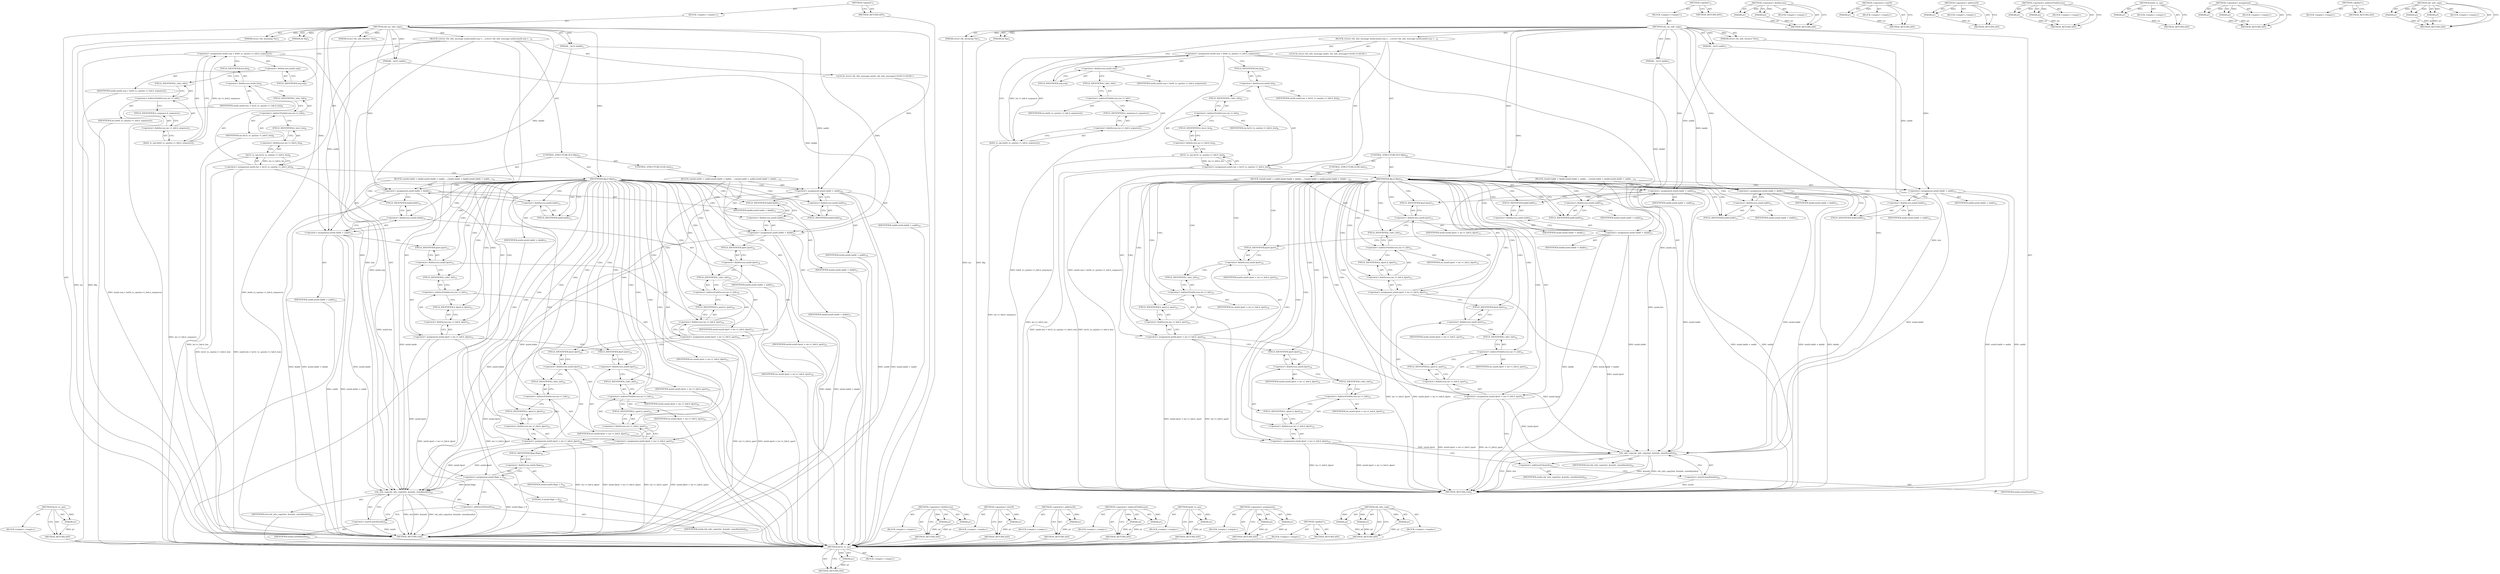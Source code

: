 digraph "rds_info_copy" {
vulnerable_147 [label=<(METHOD,be32_to_cpu)>];
vulnerable_148 [label=<(PARAM,p1)>];
vulnerable_149 [label=<(BLOCK,&lt;empty&gt;,&lt;empty&gt;)>];
vulnerable_150 [label=<(METHOD_RETURN,ANY)>];
vulnerable_6 [label=<(METHOD,&lt;global&gt;)<SUB>1</SUB>>];
vulnerable_7 [label=<(BLOCK,&lt;empty&gt;,&lt;empty&gt;)<SUB>1</SUB>>];
vulnerable_8 [label=<(METHOD,rds_inc_info_copy)<SUB>1</SUB>>];
vulnerable_9 [label=<(PARAM,struct rds_incoming *inc)<SUB>1</SUB>>];
vulnerable_10 [label=<(PARAM,struct rds_info_iterator *iter)<SUB>2</SUB>>];
vulnerable_11 [label=<(PARAM,__be32 saddr)<SUB>3</SUB>>];
vulnerable_12 [label=<(PARAM,__be32 daddr)<SUB>3</SUB>>];
vulnerable_13 [label=<(PARAM,int flip)<SUB>3</SUB>>];
vulnerable_14 [label=<(BLOCK,{
	struct rds_info_message minfo;

	minfo.seq =...,{
	struct rds_info_message minfo;

	minfo.seq =...)<SUB>4</SUB>>];
vulnerable_15 [label="<(LOCAL,struct rds_info_message minfo: rds_info_message)<SUB>5</SUB>>"];
vulnerable_16 [label=<(&lt;operator&gt;.assignment,minfo.seq = be64_to_cpu(inc-&gt;i_hdr.h_sequence))<SUB>7</SUB>>];
vulnerable_17 [label=<(&lt;operator&gt;.fieldAccess,minfo.seq)<SUB>7</SUB>>];
vulnerable_18 [label=<(IDENTIFIER,minfo,minfo.seq = be64_to_cpu(inc-&gt;i_hdr.h_sequence))<SUB>7</SUB>>];
vulnerable_19 [label=<(FIELD_IDENTIFIER,seq,seq)<SUB>7</SUB>>];
vulnerable_20 [label=<(be64_to_cpu,be64_to_cpu(inc-&gt;i_hdr.h_sequence))<SUB>7</SUB>>];
vulnerable_21 [label=<(&lt;operator&gt;.fieldAccess,inc-&gt;i_hdr.h_sequence)<SUB>7</SUB>>];
vulnerable_22 [label=<(&lt;operator&gt;.indirectFieldAccess,inc-&gt;i_hdr)<SUB>7</SUB>>];
vulnerable_23 [label=<(IDENTIFIER,inc,be64_to_cpu(inc-&gt;i_hdr.h_sequence))<SUB>7</SUB>>];
vulnerable_24 [label=<(FIELD_IDENTIFIER,i_hdr,i_hdr)<SUB>7</SUB>>];
vulnerable_25 [label=<(FIELD_IDENTIFIER,h_sequence,h_sequence)<SUB>7</SUB>>];
vulnerable_26 [label=<(&lt;operator&gt;.assignment,minfo.len = be32_to_cpu(inc-&gt;i_hdr.h_len))<SUB>8</SUB>>];
vulnerable_27 [label=<(&lt;operator&gt;.fieldAccess,minfo.len)<SUB>8</SUB>>];
vulnerable_28 [label=<(IDENTIFIER,minfo,minfo.len = be32_to_cpu(inc-&gt;i_hdr.h_len))<SUB>8</SUB>>];
vulnerable_29 [label=<(FIELD_IDENTIFIER,len,len)<SUB>8</SUB>>];
vulnerable_30 [label=<(be32_to_cpu,be32_to_cpu(inc-&gt;i_hdr.h_len))<SUB>8</SUB>>];
vulnerable_31 [label=<(&lt;operator&gt;.fieldAccess,inc-&gt;i_hdr.h_len)<SUB>8</SUB>>];
vulnerable_32 [label=<(&lt;operator&gt;.indirectFieldAccess,inc-&gt;i_hdr)<SUB>8</SUB>>];
vulnerable_33 [label=<(IDENTIFIER,inc,be32_to_cpu(inc-&gt;i_hdr.h_len))<SUB>8</SUB>>];
vulnerable_34 [label=<(FIELD_IDENTIFIER,i_hdr,i_hdr)<SUB>8</SUB>>];
vulnerable_35 [label=<(FIELD_IDENTIFIER,h_len,h_len)<SUB>8</SUB>>];
vulnerable_36 [label=<(CONTROL_STRUCTURE,IF,if (flip))<SUB>10</SUB>>];
vulnerable_37 [label=<(IDENTIFIER,flip,if (flip))<SUB>10</SUB>>];
vulnerable_38 [label=<(BLOCK,{
		minfo.laddr = daddr;
		minfo.faddr = saddr;...,{
		minfo.laddr = daddr;
		minfo.faddr = saddr;...)<SUB>10</SUB>>];
vulnerable_39 [label=<(&lt;operator&gt;.assignment,minfo.laddr = daddr)<SUB>11</SUB>>];
vulnerable_40 [label=<(&lt;operator&gt;.fieldAccess,minfo.laddr)<SUB>11</SUB>>];
vulnerable_41 [label=<(IDENTIFIER,minfo,minfo.laddr = daddr)<SUB>11</SUB>>];
vulnerable_42 [label=<(FIELD_IDENTIFIER,laddr,laddr)<SUB>11</SUB>>];
vulnerable_43 [label=<(IDENTIFIER,daddr,minfo.laddr = daddr)<SUB>11</SUB>>];
vulnerable_44 [label=<(&lt;operator&gt;.assignment,minfo.faddr = saddr)<SUB>12</SUB>>];
vulnerable_45 [label=<(&lt;operator&gt;.fieldAccess,minfo.faddr)<SUB>12</SUB>>];
vulnerable_46 [label=<(IDENTIFIER,minfo,minfo.faddr = saddr)<SUB>12</SUB>>];
vulnerable_47 [label=<(FIELD_IDENTIFIER,faddr,faddr)<SUB>12</SUB>>];
vulnerable_48 [label=<(IDENTIFIER,saddr,minfo.faddr = saddr)<SUB>12</SUB>>];
vulnerable_49 [label=<(&lt;operator&gt;.assignment,minfo.lport = inc-&gt;i_hdr.h_dport)<SUB>13</SUB>>];
vulnerable_50 [label=<(&lt;operator&gt;.fieldAccess,minfo.lport)<SUB>13</SUB>>];
vulnerable_51 [label=<(IDENTIFIER,minfo,minfo.lport = inc-&gt;i_hdr.h_dport)<SUB>13</SUB>>];
vulnerable_52 [label=<(FIELD_IDENTIFIER,lport,lport)<SUB>13</SUB>>];
vulnerable_53 [label=<(&lt;operator&gt;.fieldAccess,inc-&gt;i_hdr.h_dport)<SUB>13</SUB>>];
vulnerable_54 [label=<(&lt;operator&gt;.indirectFieldAccess,inc-&gt;i_hdr)<SUB>13</SUB>>];
vulnerable_55 [label=<(IDENTIFIER,inc,minfo.lport = inc-&gt;i_hdr.h_dport)<SUB>13</SUB>>];
vulnerable_56 [label=<(FIELD_IDENTIFIER,i_hdr,i_hdr)<SUB>13</SUB>>];
vulnerable_57 [label=<(FIELD_IDENTIFIER,h_dport,h_dport)<SUB>13</SUB>>];
vulnerable_58 [label=<(&lt;operator&gt;.assignment,minfo.fport = inc-&gt;i_hdr.h_sport)<SUB>14</SUB>>];
vulnerable_59 [label=<(&lt;operator&gt;.fieldAccess,minfo.fport)<SUB>14</SUB>>];
vulnerable_60 [label=<(IDENTIFIER,minfo,minfo.fport = inc-&gt;i_hdr.h_sport)<SUB>14</SUB>>];
vulnerable_61 [label=<(FIELD_IDENTIFIER,fport,fport)<SUB>14</SUB>>];
vulnerable_62 [label=<(&lt;operator&gt;.fieldAccess,inc-&gt;i_hdr.h_sport)<SUB>14</SUB>>];
vulnerable_63 [label=<(&lt;operator&gt;.indirectFieldAccess,inc-&gt;i_hdr)<SUB>14</SUB>>];
vulnerable_64 [label=<(IDENTIFIER,inc,minfo.fport = inc-&gt;i_hdr.h_sport)<SUB>14</SUB>>];
vulnerable_65 [label=<(FIELD_IDENTIFIER,i_hdr,i_hdr)<SUB>14</SUB>>];
vulnerable_66 [label=<(FIELD_IDENTIFIER,h_sport,h_sport)<SUB>14</SUB>>];
vulnerable_67 [label=<(CONTROL_STRUCTURE,ELSE,else)<SUB>15</SUB>>];
vulnerable_68 [label=<(BLOCK,{
		minfo.laddr = saddr;
		minfo.faddr = daddr;...,{
		minfo.laddr = saddr;
		minfo.faddr = daddr;...)<SUB>15</SUB>>];
vulnerable_69 [label=<(&lt;operator&gt;.assignment,minfo.laddr = saddr)<SUB>16</SUB>>];
vulnerable_70 [label=<(&lt;operator&gt;.fieldAccess,minfo.laddr)<SUB>16</SUB>>];
vulnerable_71 [label=<(IDENTIFIER,minfo,minfo.laddr = saddr)<SUB>16</SUB>>];
vulnerable_72 [label=<(FIELD_IDENTIFIER,laddr,laddr)<SUB>16</SUB>>];
vulnerable_73 [label=<(IDENTIFIER,saddr,minfo.laddr = saddr)<SUB>16</SUB>>];
vulnerable_74 [label=<(&lt;operator&gt;.assignment,minfo.faddr = daddr)<SUB>17</SUB>>];
vulnerable_75 [label=<(&lt;operator&gt;.fieldAccess,minfo.faddr)<SUB>17</SUB>>];
vulnerable_76 [label=<(IDENTIFIER,minfo,minfo.faddr = daddr)<SUB>17</SUB>>];
vulnerable_77 [label=<(FIELD_IDENTIFIER,faddr,faddr)<SUB>17</SUB>>];
vulnerable_78 [label=<(IDENTIFIER,daddr,minfo.faddr = daddr)<SUB>17</SUB>>];
vulnerable_79 [label=<(&lt;operator&gt;.assignment,minfo.lport = inc-&gt;i_hdr.h_sport)<SUB>18</SUB>>];
vulnerable_80 [label=<(&lt;operator&gt;.fieldAccess,minfo.lport)<SUB>18</SUB>>];
vulnerable_81 [label=<(IDENTIFIER,minfo,minfo.lport = inc-&gt;i_hdr.h_sport)<SUB>18</SUB>>];
vulnerable_82 [label=<(FIELD_IDENTIFIER,lport,lport)<SUB>18</SUB>>];
vulnerable_83 [label=<(&lt;operator&gt;.fieldAccess,inc-&gt;i_hdr.h_sport)<SUB>18</SUB>>];
vulnerable_84 [label=<(&lt;operator&gt;.indirectFieldAccess,inc-&gt;i_hdr)<SUB>18</SUB>>];
vulnerable_85 [label=<(IDENTIFIER,inc,minfo.lport = inc-&gt;i_hdr.h_sport)<SUB>18</SUB>>];
vulnerable_86 [label=<(FIELD_IDENTIFIER,i_hdr,i_hdr)<SUB>18</SUB>>];
vulnerable_87 [label=<(FIELD_IDENTIFIER,h_sport,h_sport)<SUB>18</SUB>>];
vulnerable_88 [label=<(&lt;operator&gt;.assignment,minfo.fport = inc-&gt;i_hdr.h_dport)<SUB>19</SUB>>];
vulnerable_89 [label=<(&lt;operator&gt;.fieldAccess,minfo.fport)<SUB>19</SUB>>];
vulnerable_90 [label=<(IDENTIFIER,minfo,minfo.fport = inc-&gt;i_hdr.h_dport)<SUB>19</SUB>>];
vulnerable_91 [label=<(FIELD_IDENTIFIER,fport,fport)<SUB>19</SUB>>];
vulnerable_92 [label=<(&lt;operator&gt;.fieldAccess,inc-&gt;i_hdr.h_dport)<SUB>19</SUB>>];
vulnerable_93 [label=<(&lt;operator&gt;.indirectFieldAccess,inc-&gt;i_hdr)<SUB>19</SUB>>];
vulnerable_94 [label=<(IDENTIFIER,inc,minfo.fport = inc-&gt;i_hdr.h_dport)<SUB>19</SUB>>];
vulnerable_95 [label=<(FIELD_IDENTIFIER,i_hdr,i_hdr)<SUB>19</SUB>>];
vulnerable_96 [label=<(FIELD_IDENTIFIER,h_dport,h_dport)<SUB>19</SUB>>];
vulnerable_97 [label=<(rds_info_copy,rds_info_copy(iter, &amp;minfo, sizeof(minfo)))<SUB>22</SUB>>];
vulnerable_98 [label=<(IDENTIFIER,iter,rds_info_copy(iter, &amp;minfo, sizeof(minfo)))<SUB>22</SUB>>];
vulnerable_99 [label=<(&lt;operator&gt;.addressOf,&amp;minfo)<SUB>22</SUB>>];
vulnerable_100 [label=<(IDENTIFIER,minfo,rds_info_copy(iter, &amp;minfo, sizeof(minfo)))<SUB>22</SUB>>];
vulnerable_101 [label=<(&lt;operator&gt;.sizeOf,sizeof(minfo))<SUB>22</SUB>>];
vulnerable_102 [label=<(IDENTIFIER,minfo,sizeof(minfo))<SUB>22</SUB>>];
vulnerable_103 [label=<(METHOD_RETURN,void)<SUB>1</SUB>>];
vulnerable_105 [label=<(METHOD_RETURN,ANY)<SUB>1</SUB>>];
vulnerable_133 [label=<(METHOD,&lt;operator&gt;.fieldAccess)>];
vulnerable_134 [label=<(PARAM,p1)>];
vulnerable_135 [label=<(PARAM,p2)>];
vulnerable_136 [label=<(BLOCK,&lt;empty&gt;,&lt;empty&gt;)>];
vulnerable_137 [label=<(METHOD_RETURN,ANY)>];
vulnerable_161 [label=<(METHOD,&lt;operator&gt;.sizeOf)>];
vulnerable_162 [label=<(PARAM,p1)>];
vulnerable_163 [label=<(BLOCK,&lt;empty&gt;,&lt;empty&gt;)>];
vulnerable_164 [label=<(METHOD_RETURN,ANY)>];
vulnerable_157 [label=<(METHOD,&lt;operator&gt;.addressOf)>];
vulnerable_158 [label=<(PARAM,p1)>];
vulnerable_159 [label=<(BLOCK,&lt;empty&gt;,&lt;empty&gt;)>];
vulnerable_160 [label=<(METHOD_RETURN,ANY)>];
vulnerable_142 [label=<(METHOD,&lt;operator&gt;.indirectFieldAccess)>];
vulnerable_143 [label=<(PARAM,p1)>];
vulnerable_144 [label=<(PARAM,p2)>];
vulnerable_145 [label=<(BLOCK,&lt;empty&gt;,&lt;empty&gt;)>];
vulnerable_146 [label=<(METHOD_RETURN,ANY)>];
vulnerable_138 [label=<(METHOD,be64_to_cpu)>];
vulnerable_139 [label=<(PARAM,p1)>];
vulnerable_140 [label=<(BLOCK,&lt;empty&gt;,&lt;empty&gt;)>];
vulnerable_141 [label=<(METHOD_RETURN,ANY)>];
vulnerable_128 [label=<(METHOD,&lt;operator&gt;.assignment)>];
vulnerable_129 [label=<(PARAM,p1)>];
vulnerable_130 [label=<(PARAM,p2)>];
vulnerable_131 [label=<(BLOCK,&lt;empty&gt;,&lt;empty&gt;)>];
vulnerable_132 [label=<(METHOD_RETURN,ANY)>];
vulnerable_122 [label=<(METHOD,&lt;global&gt;)<SUB>1</SUB>>];
vulnerable_123 [label=<(BLOCK,&lt;empty&gt;,&lt;empty&gt;)>];
vulnerable_124 [label=<(METHOD_RETURN,ANY)>];
vulnerable_151 [label=<(METHOD,rds_info_copy)>];
vulnerable_152 [label=<(PARAM,p1)>];
vulnerable_153 [label=<(PARAM,p2)>];
vulnerable_154 [label=<(PARAM,p3)>];
vulnerable_155 [label=<(BLOCK,&lt;empty&gt;,&lt;empty&gt;)>];
vulnerable_156 [label=<(METHOD_RETURN,ANY)>];
fixed_152 [label=<(METHOD,be32_to_cpu)>];
fixed_153 [label=<(PARAM,p1)>];
fixed_154 [label=<(BLOCK,&lt;empty&gt;,&lt;empty&gt;)>];
fixed_155 [label=<(METHOD_RETURN,ANY)>];
fixed_6 [label=<(METHOD,&lt;global&gt;)<SUB>1</SUB>>];
fixed_7 [label=<(BLOCK,&lt;empty&gt;,&lt;empty&gt;)<SUB>1</SUB>>];
fixed_8 [label=<(METHOD,rds_inc_info_copy)<SUB>1</SUB>>];
fixed_9 [label=<(PARAM,struct rds_incoming *inc)<SUB>1</SUB>>];
fixed_10 [label=<(PARAM,struct rds_info_iterator *iter)<SUB>2</SUB>>];
fixed_11 [label=<(PARAM,__be32 saddr)<SUB>3</SUB>>];
fixed_12 [label=<(PARAM,__be32 daddr)<SUB>3</SUB>>];
fixed_13 [label=<(PARAM,int flip)<SUB>3</SUB>>];
fixed_14 [label=<(BLOCK,{
	struct rds_info_message minfo;

	minfo.seq =...,{
	struct rds_info_message minfo;

	minfo.seq =...)<SUB>4</SUB>>];
fixed_15 [label="<(LOCAL,struct rds_info_message minfo: rds_info_message)<SUB>5</SUB>>"];
fixed_16 [label=<(&lt;operator&gt;.assignment,minfo.seq = be64_to_cpu(inc-&gt;i_hdr.h_sequence))<SUB>7</SUB>>];
fixed_17 [label=<(&lt;operator&gt;.fieldAccess,minfo.seq)<SUB>7</SUB>>];
fixed_18 [label=<(IDENTIFIER,minfo,minfo.seq = be64_to_cpu(inc-&gt;i_hdr.h_sequence))<SUB>7</SUB>>];
fixed_19 [label=<(FIELD_IDENTIFIER,seq,seq)<SUB>7</SUB>>];
fixed_20 [label=<(be64_to_cpu,be64_to_cpu(inc-&gt;i_hdr.h_sequence))<SUB>7</SUB>>];
fixed_21 [label=<(&lt;operator&gt;.fieldAccess,inc-&gt;i_hdr.h_sequence)<SUB>7</SUB>>];
fixed_22 [label=<(&lt;operator&gt;.indirectFieldAccess,inc-&gt;i_hdr)<SUB>7</SUB>>];
fixed_23 [label=<(IDENTIFIER,inc,be64_to_cpu(inc-&gt;i_hdr.h_sequence))<SUB>7</SUB>>];
fixed_24 [label=<(FIELD_IDENTIFIER,i_hdr,i_hdr)<SUB>7</SUB>>];
fixed_25 [label=<(FIELD_IDENTIFIER,h_sequence,h_sequence)<SUB>7</SUB>>];
fixed_26 [label=<(&lt;operator&gt;.assignment,minfo.len = be32_to_cpu(inc-&gt;i_hdr.h_len))<SUB>8</SUB>>];
fixed_27 [label=<(&lt;operator&gt;.fieldAccess,minfo.len)<SUB>8</SUB>>];
fixed_28 [label=<(IDENTIFIER,minfo,minfo.len = be32_to_cpu(inc-&gt;i_hdr.h_len))<SUB>8</SUB>>];
fixed_29 [label=<(FIELD_IDENTIFIER,len,len)<SUB>8</SUB>>];
fixed_30 [label=<(be32_to_cpu,be32_to_cpu(inc-&gt;i_hdr.h_len))<SUB>8</SUB>>];
fixed_31 [label=<(&lt;operator&gt;.fieldAccess,inc-&gt;i_hdr.h_len)<SUB>8</SUB>>];
fixed_32 [label=<(&lt;operator&gt;.indirectFieldAccess,inc-&gt;i_hdr)<SUB>8</SUB>>];
fixed_33 [label=<(IDENTIFIER,inc,be32_to_cpu(inc-&gt;i_hdr.h_len))<SUB>8</SUB>>];
fixed_34 [label=<(FIELD_IDENTIFIER,i_hdr,i_hdr)<SUB>8</SUB>>];
fixed_35 [label=<(FIELD_IDENTIFIER,h_len,h_len)<SUB>8</SUB>>];
fixed_36 [label=<(CONTROL_STRUCTURE,IF,if (flip))<SUB>10</SUB>>];
fixed_37 [label=<(IDENTIFIER,flip,if (flip))<SUB>10</SUB>>];
fixed_38 [label=<(BLOCK,{
		minfo.laddr = daddr;
		minfo.faddr = saddr;...,{
		minfo.laddr = daddr;
		minfo.faddr = saddr;...)<SUB>10</SUB>>];
fixed_39 [label=<(&lt;operator&gt;.assignment,minfo.laddr = daddr)<SUB>11</SUB>>];
fixed_40 [label=<(&lt;operator&gt;.fieldAccess,minfo.laddr)<SUB>11</SUB>>];
fixed_41 [label=<(IDENTIFIER,minfo,minfo.laddr = daddr)<SUB>11</SUB>>];
fixed_42 [label=<(FIELD_IDENTIFIER,laddr,laddr)<SUB>11</SUB>>];
fixed_43 [label=<(IDENTIFIER,daddr,minfo.laddr = daddr)<SUB>11</SUB>>];
fixed_44 [label=<(&lt;operator&gt;.assignment,minfo.faddr = saddr)<SUB>12</SUB>>];
fixed_45 [label=<(&lt;operator&gt;.fieldAccess,minfo.faddr)<SUB>12</SUB>>];
fixed_46 [label=<(IDENTIFIER,minfo,minfo.faddr = saddr)<SUB>12</SUB>>];
fixed_47 [label=<(FIELD_IDENTIFIER,faddr,faddr)<SUB>12</SUB>>];
fixed_48 [label=<(IDENTIFIER,saddr,minfo.faddr = saddr)<SUB>12</SUB>>];
fixed_49 [label=<(&lt;operator&gt;.assignment,minfo.lport = inc-&gt;i_hdr.h_dport)<SUB>13</SUB>>];
fixed_50 [label=<(&lt;operator&gt;.fieldAccess,minfo.lport)<SUB>13</SUB>>];
fixed_51 [label=<(IDENTIFIER,minfo,minfo.lport = inc-&gt;i_hdr.h_dport)<SUB>13</SUB>>];
fixed_52 [label=<(FIELD_IDENTIFIER,lport,lport)<SUB>13</SUB>>];
fixed_53 [label=<(&lt;operator&gt;.fieldAccess,inc-&gt;i_hdr.h_dport)<SUB>13</SUB>>];
fixed_54 [label=<(&lt;operator&gt;.indirectFieldAccess,inc-&gt;i_hdr)<SUB>13</SUB>>];
fixed_55 [label=<(IDENTIFIER,inc,minfo.lport = inc-&gt;i_hdr.h_dport)<SUB>13</SUB>>];
fixed_56 [label=<(FIELD_IDENTIFIER,i_hdr,i_hdr)<SUB>13</SUB>>];
fixed_57 [label=<(FIELD_IDENTIFIER,h_dport,h_dport)<SUB>13</SUB>>];
fixed_58 [label=<(&lt;operator&gt;.assignment,minfo.fport = inc-&gt;i_hdr.h_sport)<SUB>14</SUB>>];
fixed_59 [label=<(&lt;operator&gt;.fieldAccess,minfo.fport)<SUB>14</SUB>>];
fixed_60 [label=<(IDENTIFIER,minfo,minfo.fport = inc-&gt;i_hdr.h_sport)<SUB>14</SUB>>];
fixed_61 [label=<(FIELD_IDENTIFIER,fport,fport)<SUB>14</SUB>>];
fixed_62 [label=<(&lt;operator&gt;.fieldAccess,inc-&gt;i_hdr.h_sport)<SUB>14</SUB>>];
fixed_63 [label=<(&lt;operator&gt;.indirectFieldAccess,inc-&gt;i_hdr)<SUB>14</SUB>>];
fixed_64 [label=<(IDENTIFIER,inc,minfo.fport = inc-&gt;i_hdr.h_sport)<SUB>14</SUB>>];
fixed_65 [label=<(FIELD_IDENTIFIER,i_hdr,i_hdr)<SUB>14</SUB>>];
fixed_66 [label=<(FIELD_IDENTIFIER,h_sport,h_sport)<SUB>14</SUB>>];
fixed_67 [label=<(CONTROL_STRUCTURE,ELSE,else)<SUB>15</SUB>>];
fixed_68 [label=<(BLOCK,{
		minfo.laddr = saddr;
		minfo.faddr = daddr;...,{
		minfo.laddr = saddr;
		minfo.faddr = daddr;...)<SUB>15</SUB>>];
fixed_69 [label=<(&lt;operator&gt;.assignment,minfo.laddr = saddr)<SUB>16</SUB>>];
fixed_70 [label=<(&lt;operator&gt;.fieldAccess,minfo.laddr)<SUB>16</SUB>>];
fixed_71 [label=<(IDENTIFIER,minfo,minfo.laddr = saddr)<SUB>16</SUB>>];
fixed_72 [label=<(FIELD_IDENTIFIER,laddr,laddr)<SUB>16</SUB>>];
fixed_73 [label=<(IDENTIFIER,saddr,minfo.laddr = saddr)<SUB>16</SUB>>];
fixed_74 [label=<(&lt;operator&gt;.assignment,minfo.faddr = daddr)<SUB>17</SUB>>];
fixed_75 [label=<(&lt;operator&gt;.fieldAccess,minfo.faddr)<SUB>17</SUB>>];
fixed_76 [label=<(IDENTIFIER,minfo,minfo.faddr = daddr)<SUB>17</SUB>>];
fixed_77 [label=<(FIELD_IDENTIFIER,faddr,faddr)<SUB>17</SUB>>];
fixed_78 [label=<(IDENTIFIER,daddr,minfo.faddr = daddr)<SUB>17</SUB>>];
fixed_79 [label=<(&lt;operator&gt;.assignment,minfo.lport = inc-&gt;i_hdr.h_sport)<SUB>18</SUB>>];
fixed_80 [label=<(&lt;operator&gt;.fieldAccess,minfo.lport)<SUB>18</SUB>>];
fixed_81 [label=<(IDENTIFIER,minfo,minfo.lport = inc-&gt;i_hdr.h_sport)<SUB>18</SUB>>];
fixed_82 [label=<(FIELD_IDENTIFIER,lport,lport)<SUB>18</SUB>>];
fixed_83 [label=<(&lt;operator&gt;.fieldAccess,inc-&gt;i_hdr.h_sport)<SUB>18</SUB>>];
fixed_84 [label=<(&lt;operator&gt;.indirectFieldAccess,inc-&gt;i_hdr)<SUB>18</SUB>>];
fixed_85 [label=<(IDENTIFIER,inc,minfo.lport = inc-&gt;i_hdr.h_sport)<SUB>18</SUB>>];
fixed_86 [label=<(FIELD_IDENTIFIER,i_hdr,i_hdr)<SUB>18</SUB>>];
fixed_87 [label=<(FIELD_IDENTIFIER,h_sport,h_sport)<SUB>18</SUB>>];
fixed_88 [label=<(&lt;operator&gt;.assignment,minfo.fport = inc-&gt;i_hdr.h_dport)<SUB>19</SUB>>];
fixed_89 [label=<(&lt;operator&gt;.fieldAccess,minfo.fport)<SUB>19</SUB>>];
fixed_90 [label=<(IDENTIFIER,minfo,minfo.fport = inc-&gt;i_hdr.h_dport)<SUB>19</SUB>>];
fixed_91 [label=<(FIELD_IDENTIFIER,fport,fport)<SUB>19</SUB>>];
fixed_92 [label=<(&lt;operator&gt;.fieldAccess,inc-&gt;i_hdr.h_dport)<SUB>19</SUB>>];
fixed_93 [label=<(&lt;operator&gt;.indirectFieldAccess,inc-&gt;i_hdr)<SUB>19</SUB>>];
fixed_94 [label=<(IDENTIFIER,inc,minfo.fport = inc-&gt;i_hdr.h_dport)<SUB>19</SUB>>];
fixed_95 [label=<(FIELD_IDENTIFIER,i_hdr,i_hdr)<SUB>19</SUB>>];
fixed_96 [label=<(FIELD_IDENTIFIER,h_dport,h_dport)<SUB>19</SUB>>];
fixed_97 [label=<(&lt;operator&gt;.assignment,minfo.flags = 0)<SUB>22</SUB>>];
fixed_98 [label=<(&lt;operator&gt;.fieldAccess,minfo.flags)<SUB>22</SUB>>];
fixed_99 [label=<(IDENTIFIER,minfo,minfo.flags = 0)<SUB>22</SUB>>];
fixed_100 [label=<(FIELD_IDENTIFIER,flags,flags)<SUB>22</SUB>>];
fixed_101 [label=<(LITERAL,0,minfo.flags = 0)<SUB>22</SUB>>];
fixed_102 [label=<(rds_info_copy,rds_info_copy(iter, &amp;minfo, sizeof(minfo)))<SUB>24</SUB>>];
fixed_103 [label=<(IDENTIFIER,iter,rds_info_copy(iter, &amp;minfo, sizeof(minfo)))<SUB>24</SUB>>];
fixed_104 [label=<(&lt;operator&gt;.addressOf,&amp;minfo)<SUB>24</SUB>>];
fixed_105 [label=<(IDENTIFIER,minfo,rds_info_copy(iter, &amp;minfo, sizeof(minfo)))<SUB>24</SUB>>];
fixed_106 [label=<(&lt;operator&gt;.sizeOf,sizeof(minfo))<SUB>24</SUB>>];
fixed_107 [label=<(IDENTIFIER,minfo,sizeof(minfo))<SUB>24</SUB>>];
fixed_108 [label=<(METHOD_RETURN,void)<SUB>1</SUB>>];
fixed_110 [label=<(METHOD_RETURN,ANY)<SUB>1</SUB>>];
fixed_138 [label=<(METHOD,&lt;operator&gt;.fieldAccess)>];
fixed_139 [label=<(PARAM,p1)>];
fixed_140 [label=<(PARAM,p2)>];
fixed_141 [label=<(BLOCK,&lt;empty&gt;,&lt;empty&gt;)>];
fixed_142 [label=<(METHOD_RETURN,ANY)>];
fixed_166 [label=<(METHOD,&lt;operator&gt;.sizeOf)>];
fixed_167 [label=<(PARAM,p1)>];
fixed_168 [label=<(BLOCK,&lt;empty&gt;,&lt;empty&gt;)>];
fixed_169 [label=<(METHOD_RETURN,ANY)>];
fixed_162 [label=<(METHOD,&lt;operator&gt;.addressOf)>];
fixed_163 [label=<(PARAM,p1)>];
fixed_164 [label=<(BLOCK,&lt;empty&gt;,&lt;empty&gt;)>];
fixed_165 [label=<(METHOD_RETURN,ANY)>];
fixed_147 [label=<(METHOD,&lt;operator&gt;.indirectFieldAccess)>];
fixed_148 [label=<(PARAM,p1)>];
fixed_149 [label=<(PARAM,p2)>];
fixed_150 [label=<(BLOCK,&lt;empty&gt;,&lt;empty&gt;)>];
fixed_151 [label=<(METHOD_RETURN,ANY)>];
fixed_143 [label=<(METHOD,be64_to_cpu)>];
fixed_144 [label=<(PARAM,p1)>];
fixed_145 [label=<(BLOCK,&lt;empty&gt;,&lt;empty&gt;)>];
fixed_146 [label=<(METHOD_RETURN,ANY)>];
fixed_133 [label=<(METHOD,&lt;operator&gt;.assignment)>];
fixed_134 [label=<(PARAM,p1)>];
fixed_135 [label=<(PARAM,p2)>];
fixed_136 [label=<(BLOCK,&lt;empty&gt;,&lt;empty&gt;)>];
fixed_137 [label=<(METHOD_RETURN,ANY)>];
fixed_127 [label=<(METHOD,&lt;global&gt;)<SUB>1</SUB>>];
fixed_128 [label=<(BLOCK,&lt;empty&gt;,&lt;empty&gt;)>];
fixed_129 [label=<(METHOD_RETURN,ANY)>];
fixed_156 [label=<(METHOD,rds_info_copy)>];
fixed_157 [label=<(PARAM,p1)>];
fixed_158 [label=<(PARAM,p2)>];
fixed_159 [label=<(PARAM,p3)>];
fixed_160 [label=<(BLOCK,&lt;empty&gt;,&lt;empty&gt;)>];
fixed_161 [label=<(METHOD_RETURN,ANY)>];
vulnerable_147 -> vulnerable_148  [key=0, label="AST: "];
vulnerable_147 -> vulnerable_148  [key=1, label="DDG: "];
vulnerable_147 -> vulnerable_149  [key=0, label="AST: "];
vulnerable_147 -> vulnerable_150  [key=0, label="AST: "];
vulnerable_147 -> vulnerable_150  [key=1, label="CFG: "];
vulnerable_148 -> vulnerable_150  [key=0, label="DDG: p1"];
vulnerable_6 -> vulnerable_7  [key=0, label="AST: "];
vulnerable_6 -> vulnerable_105  [key=0, label="AST: "];
vulnerable_6 -> vulnerable_105  [key=1, label="CFG: "];
vulnerable_7 -> vulnerable_8  [key=0, label="AST: "];
vulnerable_8 -> vulnerable_9  [key=0, label="AST: "];
vulnerable_8 -> vulnerable_9  [key=1, label="DDG: "];
vulnerable_8 -> vulnerable_10  [key=0, label="AST: "];
vulnerable_8 -> vulnerable_10  [key=1, label="DDG: "];
vulnerable_8 -> vulnerable_11  [key=0, label="AST: "];
vulnerable_8 -> vulnerable_11  [key=1, label="DDG: "];
vulnerable_8 -> vulnerable_12  [key=0, label="AST: "];
vulnerable_8 -> vulnerable_12  [key=1, label="DDG: "];
vulnerable_8 -> vulnerable_13  [key=0, label="AST: "];
vulnerable_8 -> vulnerable_13  [key=1, label="DDG: "];
vulnerable_8 -> vulnerable_14  [key=0, label="AST: "];
vulnerable_8 -> vulnerable_103  [key=0, label="AST: "];
vulnerable_8 -> vulnerable_19  [key=0, label="CFG: "];
vulnerable_8 -> vulnerable_37  [key=0, label="DDG: "];
vulnerable_8 -> vulnerable_97  [key=0, label="DDG: "];
vulnerable_8 -> vulnerable_39  [key=0, label="DDG: "];
vulnerable_8 -> vulnerable_44  [key=0, label="DDG: "];
vulnerable_8 -> vulnerable_69  [key=0, label="DDG: "];
vulnerable_8 -> vulnerable_74  [key=0, label="DDG: "];
vulnerable_9 -> vulnerable_103  [key=0, label="DDG: inc"];
vulnerable_10 -> vulnerable_97  [key=0, label="DDG: iter"];
vulnerable_11 -> vulnerable_44  [key=0, label="DDG: saddr"];
vulnerable_11 -> vulnerable_69  [key=0, label="DDG: saddr"];
vulnerable_12 -> vulnerable_39  [key=0, label="DDG: daddr"];
vulnerable_12 -> vulnerable_74  [key=0, label="DDG: daddr"];
vulnerable_13 -> vulnerable_103  [key=0, label="DDG: flip"];
vulnerable_14 -> vulnerable_15  [key=0, label="AST: "];
vulnerable_14 -> vulnerable_16  [key=0, label="AST: "];
vulnerable_14 -> vulnerable_26  [key=0, label="AST: "];
vulnerable_14 -> vulnerable_36  [key=0, label="AST: "];
vulnerable_14 -> vulnerable_97  [key=0, label="AST: "];
vulnerable_16 -> vulnerable_17  [key=0, label="AST: "];
vulnerable_16 -> vulnerable_20  [key=0, label="AST: "];
vulnerable_16 -> vulnerable_29  [key=0, label="CFG: "];
vulnerable_16 -> vulnerable_103  [key=0, label="DDG: be64_to_cpu(inc-&gt;i_hdr.h_sequence)"];
vulnerable_16 -> vulnerable_103  [key=1, label="DDG: minfo.seq = be64_to_cpu(inc-&gt;i_hdr.h_sequence)"];
vulnerable_16 -> vulnerable_97  [key=0, label="DDG: minfo.seq"];
vulnerable_17 -> vulnerable_18  [key=0, label="AST: "];
vulnerable_17 -> vulnerable_19  [key=0, label="AST: "];
vulnerable_17 -> vulnerable_24  [key=0, label="CFG: "];
vulnerable_19 -> vulnerable_17  [key=0, label="CFG: "];
vulnerable_20 -> vulnerable_21  [key=0, label="AST: "];
vulnerable_20 -> vulnerable_16  [key=0, label="CFG: "];
vulnerable_20 -> vulnerable_16  [key=1, label="DDG: inc-&gt;i_hdr.h_sequence"];
vulnerable_20 -> vulnerable_103  [key=0, label="DDG: inc-&gt;i_hdr.h_sequence"];
vulnerable_21 -> vulnerable_22  [key=0, label="AST: "];
vulnerable_21 -> vulnerable_25  [key=0, label="AST: "];
vulnerable_21 -> vulnerable_20  [key=0, label="CFG: "];
vulnerable_22 -> vulnerable_23  [key=0, label="AST: "];
vulnerable_22 -> vulnerable_24  [key=0, label="AST: "];
vulnerable_22 -> vulnerable_25  [key=0, label="CFG: "];
vulnerable_24 -> vulnerable_22  [key=0, label="CFG: "];
vulnerable_25 -> vulnerable_21  [key=0, label="CFG: "];
vulnerable_26 -> vulnerable_27  [key=0, label="AST: "];
vulnerable_26 -> vulnerable_30  [key=0, label="AST: "];
vulnerable_26 -> vulnerable_37  [key=0, label="CFG: "];
vulnerable_26 -> vulnerable_103  [key=0, label="DDG: be32_to_cpu(inc-&gt;i_hdr.h_len)"];
vulnerable_26 -> vulnerable_103  [key=1, label="DDG: minfo.len = be32_to_cpu(inc-&gt;i_hdr.h_len)"];
vulnerable_26 -> vulnerable_97  [key=0, label="DDG: minfo.len"];
vulnerable_27 -> vulnerable_28  [key=0, label="AST: "];
vulnerable_27 -> vulnerable_29  [key=0, label="AST: "];
vulnerable_27 -> vulnerable_34  [key=0, label="CFG: "];
vulnerable_29 -> vulnerable_27  [key=0, label="CFG: "];
vulnerable_30 -> vulnerable_31  [key=0, label="AST: "];
vulnerable_30 -> vulnerable_26  [key=0, label="CFG: "];
vulnerable_30 -> vulnerable_26  [key=1, label="DDG: inc-&gt;i_hdr.h_len"];
vulnerable_30 -> vulnerable_103  [key=0, label="DDG: inc-&gt;i_hdr.h_len"];
vulnerable_31 -> vulnerable_32  [key=0, label="AST: "];
vulnerable_31 -> vulnerable_35  [key=0, label="AST: "];
vulnerable_31 -> vulnerable_30  [key=0, label="CFG: "];
vulnerable_32 -> vulnerable_33  [key=0, label="AST: "];
vulnerable_32 -> vulnerable_34  [key=0, label="AST: "];
vulnerable_32 -> vulnerable_35  [key=0, label="CFG: "];
vulnerable_34 -> vulnerable_32  [key=0, label="CFG: "];
vulnerable_35 -> vulnerable_31  [key=0, label="CFG: "];
vulnerable_36 -> vulnerable_37  [key=0, label="AST: "];
vulnerable_36 -> vulnerable_38  [key=0, label="AST: "];
vulnerable_36 -> vulnerable_67  [key=0, label="AST: "];
vulnerable_37 -> vulnerable_42  [key=0, label="CFG: "];
vulnerable_37 -> vulnerable_42  [key=1, label="CDG: "];
vulnerable_37 -> vulnerable_72  [key=0, label="CFG: "];
vulnerable_37 -> vulnerable_72  [key=1, label="CDG: "];
vulnerable_37 -> vulnerable_47  [key=0, label="CDG: "];
vulnerable_37 -> vulnerable_49  [key=0, label="CDG: "];
vulnerable_37 -> vulnerable_96  [key=0, label="CDG: "];
vulnerable_37 -> vulnerable_77  [key=0, label="CDG: "];
vulnerable_37 -> vulnerable_57  [key=0, label="CDG: "];
vulnerable_37 -> vulnerable_89  [key=0, label="CDG: "];
vulnerable_37 -> vulnerable_66  [key=0, label="CDG: "];
vulnerable_37 -> vulnerable_75  [key=0, label="CDG: "];
vulnerable_37 -> vulnerable_52  [key=0, label="CDG: "];
vulnerable_37 -> vulnerable_84  [key=0, label="CDG: "];
vulnerable_37 -> vulnerable_56  [key=0, label="CDG: "];
vulnerable_37 -> vulnerable_69  [key=0, label="CDG: "];
vulnerable_37 -> vulnerable_74  [key=0, label="CDG: "];
vulnerable_37 -> vulnerable_95  [key=0, label="CDG: "];
vulnerable_37 -> vulnerable_92  [key=0, label="CDG: "];
vulnerable_37 -> vulnerable_45  [key=0, label="CDG: "];
vulnerable_37 -> vulnerable_40  [key=0, label="CDG: "];
vulnerable_37 -> vulnerable_65  [key=0, label="CDG: "];
vulnerable_37 -> vulnerable_50  [key=0, label="CDG: "];
vulnerable_37 -> vulnerable_59  [key=0, label="CDG: "];
vulnerable_37 -> vulnerable_87  [key=0, label="CDG: "];
vulnerable_37 -> vulnerable_91  [key=0, label="CDG: "];
vulnerable_37 -> vulnerable_44  [key=0, label="CDG: "];
vulnerable_37 -> vulnerable_82  [key=0, label="CDG: "];
vulnerable_37 -> vulnerable_93  [key=0, label="CDG: "];
vulnerable_37 -> vulnerable_54  [key=0, label="CDG: "];
vulnerable_37 -> vulnerable_79  [key=0, label="CDG: "];
vulnerable_37 -> vulnerable_80  [key=0, label="CDG: "];
vulnerable_37 -> vulnerable_58  [key=0, label="CDG: "];
vulnerable_37 -> vulnerable_61  [key=0, label="CDG: "];
vulnerable_37 -> vulnerable_83  [key=0, label="CDG: "];
vulnerable_37 -> vulnerable_53  [key=0, label="CDG: "];
vulnerable_37 -> vulnerable_88  [key=0, label="CDG: "];
vulnerable_37 -> vulnerable_70  [key=0, label="CDG: "];
vulnerable_37 -> vulnerable_63  [key=0, label="CDG: "];
vulnerable_37 -> vulnerable_62  [key=0, label="CDG: "];
vulnerable_37 -> vulnerable_39  [key=0, label="CDG: "];
vulnerable_37 -> vulnerable_86  [key=0, label="CDG: "];
vulnerable_38 -> vulnerable_39  [key=0, label="AST: "];
vulnerable_38 -> vulnerable_44  [key=0, label="AST: "];
vulnerable_38 -> vulnerable_49  [key=0, label="AST: "];
vulnerable_38 -> vulnerable_58  [key=0, label="AST: "];
vulnerable_39 -> vulnerable_40  [key=0, label="AST: "];
vulnerable_39 -> vulnerable_43  [key=0, label="AST: "];
vulnerable_39 -> vulnerable_47  [key=0, label="CFG: "];
vulnerable_39 -> vulnerable_103  [key=0, label="DDG: daddr"];
vulnerable_39 -> vulnerable_103  [key=1, label="DDG: minfo.laddr = daddr"];
vulnerable_39 -> vulnerable_97  [key=0, label="DDG: minfo.laddr"];
vulnerable_40 -> vulnerable_41  [key=0, label="AST: "];
vulnerable_40 -> vulnerable_42  [key=0, label="AST: "];
vulnerable_40 -> vulnerable_39  [key=0, label="CFG: "];
vulnerable_42 -> vulnerable_40  [key=0, label="CFG: "];
vulnerable_44 -> vulnerable_45  [key=0, label="AST: "];
vulnerable_44 -> vulnerable_48  [key=0, label="AST: "];
vulnerable_44 -> vulnerable_52  [key=0, label="CFG: "];
vulnerable_44 -> vulnerable_103  [key=0, label="DDG: saddr"];
vulnerable_44 -> vulnerable_103  [key=1, label="DDG: minfo.faddr = saddr"];
vulnerable_44 -> vulnerable_97  [key=0, label="DDG: minfo.faddr"];
vulnerable_45 -> vulnerable_46  [key=0, label="AST: "];
vulnerable_45 -> vulnerable_47  [key=0, label="AST: "];
vulnerable_45 -> vulnerable_44  [key=0, label="CFG: "];
vulnerable_47 -> vulnerable_45  [key=0, label="CFG: "];
vulnerable_49 -> vulnerable_50  [key=0, label="AST: "];
vulnerable_49 -> vulnerable_53  [key=0, label="AST: "];
vulnerable_49 -> vulnerable_61  [key=0, label="CFG: "];
vulnerable_49 -> vulnerable_103  [key=0, label="DDG: inc-&gt;i_hdr.h_dport"];
vulnerable_49 -> vulnerable_103  [key=1, label="DDG: minfo.lport = inc-&gt;i_hdr.h_dport"];
vulnerable_49 -> vulnerable_97  [key=0, label="DDG: minfo.lport"];
vulnerable_50 -> vulnerable_51  [key=0, label="AST: "];
vulnerable_50 -> vulnerable_52  [key=0, label="AST: "];
vulnerable_50 -> vulnerable_56  [key=0, label="CFG: "];
vulnerable_52 -> vulnerable_50  [key=0, label="CFG: "];
vulnerable_53 -> vulnerable_54  [key=0, label="AST: "];
vulnerable_53 -> vulnerable_57  [key=0, label="AST: "];
vulnerable_53 -> vulnerable_49  [key=0, label="CFG: "];
vulnerable_54 -> vulnerable_55  [key=0, label="AST: "];
vulnerable_54 -> vulnerable_56  [key=0, label="AST: "];
vulnerable_54 -> vulnerable_57  [key=0, label="CFG: "];
vulnerable_56 -> vulnerable_54  [key=0, label="CFG: "];
vulnerable_57 -> vulnerable_53  [key=0, label="CFG: "];
vulnerable_58 -> vulnerable_59  [key=0, label="AST: "];
vulnerable_58 -> vulnerable_62  [key=0, label="AST: "];
vulnerable_58 -> vulnerable_99  [key=0, label="CFG: "];
vulnerable_58 -> vulnerable_103  [key=0, label="DDG: inc-&gt;i_hdr.h_sport"];
vulnerable_58 -> vulnerable_103  [key=1, label="DDG: minfo.fport = inc-&gt;i_hdr.h_sport"];
vulnerable_58 -> vulnerable_97  [key=0, label="DDG: minfo.fport"];
vulnerable_59 -> vulnerable_60  [key=0, label="AST: "];
vulnerable_59 -> vulnerable_61  [key=0, label="AST: "];
vulnerable_59 -> vulnerable_65  [key=0, label="CFG: "];
vulnerable_61 -> vulnerable_59  [key=0, label="CFG: "];
vulnerable_62 -> vulnerable_63  [key=0, label="AST: "];
vulnerable_62 -> vulnerable_66  [key=0, label="AST: "];
vulnerable_62 -> vulnerable_58  [key=0, label="CFG: "];
vulnerable_63 -> vulnerable_64  [key=0, label="AST: "];
vulnerable_63 -> vulnerable_65  [key=0, label="AST: "];
vulnerable_63 -> vulnerable_66  [key=0, label="CFG: "];
vulnerable_65 -> vulnerable_63  [key=0, label="CFG: "];
vulnerable_66 -> vulnerable_62  [key=0, label="CFG: "];
vulnerable_67 -> vulnerable_68  [key=0, label="AST: "];
vulnerable_68 -> vulnerable_69  [key=0, label="AST: "];
vulnerable_68 -> vulnerable_74  [key=0, label="AST: "];
vulnerable_68 -> vulnerable_79  [key=0, label="AST: "];
vulnerable_68 -> vulnerable_88  [key=0, label="AST: "];
vulnerable_69 -> vulnerable_70  [key=0, label="AST: "];
vulnerable_69 -> vulnerable_73  [key=0, label="AST: "];
vulnerable_69 -> vulnerable_77  [key=0, label="CFG: "];
vulnerable_69 -> vulnerable_103  [key=0, label="DDG: saddr"];
vulnerable_69 -> vulnerable_103  [key=1, label="DDG: minfo.laddr = saddr"];
vulnerable_69 -> vulnerable_97  [key=0, label="DDG: minfo.laddr"];
vulnerable_70 -> vulnerable_71  [key=0, label="AST: "];
vulnerable_70 -> vulnerable_72  [key=0, label="AST: "];
vulnerable_70 -> vulnerable_69  [key=0, label="CFG: "];
vulnerable_72 -> vulnerable_70  [key=0, label="CFG: "];
vulnerable_74 -> vulnerable_75  [key=0, label="AST: "];
vulnerable_74 -> vulnerable_78  [key=0, label="AST: "];
vulnerable_74 -> vulnerable_82  [key=0, label="CFG: "];
vulnerable_74 -> vulnerable_103  [key=0, label="DDG: daddr"];
vulnerable_74 -> vulnerable_103  [key=1, label="DDG: minfo.faddr = daddr"];
vulnerable_74 -> vulnerable_97  [key=0, label="DDG: minfo.faddr"];
vulnerable_75 -> vulnerable_76  [key=0, label="AST: "];
vulnerable_75 -> vulnerable_77  [key=0, label="AST: "];
vulnerable_75 -> vulnerable_74  [key=0, label="CFG: "];
vulnerable_77 -> vulnerable_75  [key=0, label="CFG: "];
vulnerable_79 -> vulnerable_80  [key=0, label="AST: "];
vulnerable_79 -> vulnerable_83  [key=0, label="AST: "];
vulnerable_79 -> vulnerable_91  [key=0, label="CFG: "];
vulnerable_79 -> vulnerable_103  [key=0, label="DDG: inc-&gt;i_hdr.h_sport"];
vulnerable_79 -> vulnerable_103  [key=1, label="DDG: minfo.lport = inc-&gt;i_hdr.h_sport"];
vulnerable_79 -> vulnerable_97  [key=0, label="DDG: minfo.lport"];
vulnerable_80 -> vulnerable_81  [key=0, label="AST: "];
vulnerable_80 -> vulnerable_82  [key=0, label="AST: "];
vulnerable_80 -> vulnerable_86  [key=0, label="CFG: "];
vulnerable_82 -> vulnerable_80  [key=0, label="CFG: "];
vulnerable_83 -> vulnerable_84  [key=0, label="AST: "];
vulnerable_83 -> vulnerable_87  [key=0, label="AST: "];
vulnerable_83 -> vulnerable_79  [key=0, label="CFG: "];
vulnerable_84 -> vulnerable_85  [key=0, label="AST: "];
vulnerable_84 -> vulnerable_86  [key=0, label="AST: "];
vulnerable_84 -> vulnerable_87  [key=0, label="CFG: "];
vulnerable_86 -> vulnerable_84  [key=0, label="CFG: "];
vulnerable_87 -> vulnerable_83  [key=0, label="CFG: "];
vulnerable_88 -> vulnerable_89  [key=0, label="AST: "];
vulnerable_88 -> vulnerable_92  [key=0, label="AST: "];
vulnerable_88 -> vulnerable_99  [key=0, label="CFG: "];
vulnerable_88 -> vulnerable_103  [key=0, label="DDG: inc-&gt;i_hdr.h_dport"];
vulnerable_88 -> vulnerable_103  [key=1, label="DDG: minfo.fport = inc-&gt;i_hdr.h_dport"];
vulnerable_88 -> vulnerable_97  [key=0, label="DDG: minfo.fport"];
vulnerable_89 -> vulnerable_90  [key=0, label="AST: "];
vulnerable_89 -> vulnerable_91  [key=0, label="AST: "];
vulnerable_89 -> vulnerable_95  [key=0, label="CFG: "];
vulnerable_91 -> vulnerable_89  [key=0, label="CFG: "];
vulnerable_92 -> vulnerable_93  [key=0, label="AST: "];
vulnerable_92 -> vulnerable_96  [key=0, label="AST: "];
vulnerable_92 -> vulnerable_88  [key=0, label="CFG: "];
vulnerable_93 -> vulnerable_94  [key=0, label="AST: "];
vulnerable_93 -> vulnerable_95  [key=0, label="AST: "];
vulnerable_93 -> vulnerable_96  [key=0, label="CFG: "];
vulnerable_95 -> vulnerable_93  [key=0, label="CFG: "];
vulnerable_96 -> vulnerable_92  [key=0, label="CFG: "];
vulnerable_97 -> vulnerable_98  [key=0, label="AST: "];
vulnerable_97 -> vulnerable_99  [key=0, label="AST: "];
vulnerable_97 -> vulnerable_101  [key=0, label="AST: "];
vulnerable_97 -> vulnerable_103  [key=0, label="CFG: "];
vulnerable_97 -> vulnerable_103  [key=1, label="DDG: iter"];
vulnerable_97 -> vulnerable_103  [key=2, label="DDG: &amp;minfo"];
vulnerable_97 -> vulnerable_103  [key=3, label="DDG: rds_info_copy(iter, &amp;minfo, sizeof(minfo))"];
vulnerable_99 -> vulnerable_100  [key=0, label="AST: "];
vulnerable_99 -> vulnerable_101  [key=0, label="CFG: "];
vulnerable_101 -> vulnerable_102  [key=0, label="AST: "];
vulnerable_101 -> vulnerable_97  [key=0, label="CFG: "];
vulnerable_101 -> vulnerable_103  [key=0, label="DDG: minfo"];
vulnerable_133 -> vulnerable_134  [key=0, label="AST: "];
vulnerable_133 -> vulnerable_134  [key=1, label="DDG: "];
vulnerable_133 -> vulnerable_136  [key=0, label="AST: "];
vulnerable_133 -> vulnerable_135  [key=0, label="AST: "];
vulnerable_133 -> vulnerable_135  [key=1, label="DDG: "];
vulnerable_133 -> vulnerable_137  [key=0, label="AST: "];
vulnerable_133 -> vulnerable_137  [key=1, label="CFG: "];
vulnerable_134 -> vulnerable_137  [key=0, label="DDG: p1"];
vulnerable_135 -> vulnerable_137  [key=0, label="DDG: p2"];
vulnerable_161 -> vulnerable_162  [key=0, label="AST: "];
vulnerable_161 -> vulnerable_162  [key=1, label="DDG: "];
vulnerable_161 -> vulnerable_163  [key=0, label="AST: "];
vulnerable_161 -> vulnerable_164  [key=0, label="AST: "];
vulnerable_161 -> vulnerable_164  [key=1, label="CFG: "];
vulnerable_162 -> vulnerable_164  [key=0, label="DDG: p1"];
vulnerable_157 -> vulnerable_158  [key=0, label="AST: "];
vulnerable_157 -> vulnerable_158  [key=1, label="DDG: "];
vulnerable_157 -> vulnerable_159  [key=0, label="AST: "];
vulnerable_157 -> vulnerable_160  [key=0, label="AST: "];
vulnerable_157 -> vulnerable_160  [key=1, label="CFG: "];
vulnerable_158 -> vulnerable_160  [key=0, label="DDG: p1"];
vulnerable_142 -> vulnerable_143  [key=0, label="AST: "];
vulnerable_142 -> vulnerable_143  [key=1, label="DDG: "];
vulnerable_142 -> vulnerable_145  [key=0, label="AST: "];
vulnerable_142 -> vulnerable_144  [key=0, label="AST: "];
vulnerable_142 -> vulnerable_144  [key=1, label="DDG: "];
vulnerable_142 -> vulnerable_146  [key=0, label="AST: "];
vulnerable_142 -> vulnerable_146  [key=1, label="CFG: "];
vulnerable_143 -> vulnerable_146  [key=0, label="DDG: p1"];
vulnerable_144 -> vulnerable_146  [key=0, label="DDG: p2"];
vulnerable_138 -> vulnerable_139  [key=0, label="AST: "];
vulnerable_138 -> vulnerable_139  [key=1, label="DDG: "];
vulnerable_138 -> vulnerable_140  [key=0, label="AST: "];
vulnerable_138 -> vulnerable_141  [key=0, label="AST: "];
vulnerable_138 -> vulnerable_141  [key=1, label="CFG: "];
vulnerable_139 -> vulnerable_141  [key=0, label="DDG: p1"];
vulnerable_128 -> vulnerable_129  [key=0, label="AST: "];
vulnerable_128 -> vulnerable_129  [key=1, label="DDG: "];
vulnerable_128 -> vulnerable_131  [key=0, label="AST: "];
vulnerable_128 -> vulnerable_130  [key=0, label="AST: "];
vulnerable_128 -> vulnerable_130  [key=1, label="DDG: "];
vulnerable_128 -> vulnerable_132  [key=0, label="AST: "];
vulnerable_128 -> vulnerable_132  [key=1, label="CFG: "];
vulnerable_129 -> vulnerable_132  [key=0, label="DDG: p1"];
vulnerable_130 -> vulnerable_132  [key=0, label="DDG: p2"];
vulnerable_122 -> vulnerable_123  [key=0, label="AST: "];
vulnerable_122 -> vulnerable_124  [key=0, label="AST: "];
vulnerable_122 -> vulnerable_124  [key=1, label="CFG: "];
vulnerable_151 -> vulnerable_152  [key=0, label="AST: "];
vulnerable_151 -> vulnerable_152  [key=1, label="DDG: "];
vulnerable_151 -> vulnerable_155  [key=0, label="AST: "];
vulnerable_151 -> vulnerable_153  [key=0, label="AST: "];
vulnerable_151 -> vulnerable_153  [key=1, label="DDG: "];
vulnerable_151 -> vulnerable_156  [key=0, label="AST: "];
vulnerable_151 -> vulnerable_156  [key=1, label="CFG: "];
vulnerable_151 -> vulnerable_154  [key=0, label="AST: "];
vulnerable_151 -> vulnerable_154  [key=1, label="DDG: "];
vulnerable_152 -> vulnerable_156  [key=0, label="DDG: p1"];
vulnerable_153 -> vulnerable_156  [key=0, label="DDG: p2"];
vulnerable_154 -> vulnerable_156  [key=0, label="DDG: p3"];
fixed_152 -> fixed_153  [key=0, label="AST: "];
fixed_152 -> fixed_153  [key=1, label="DDG: "];
fixed_152 -> fixed_154  [key=0, label="AST: "];
fixed_152 -> fixed_155  [key=0, label="AST: "];
fixed_152 -> fixed_155  [key=1, label="CFG: "];
fixed_153 -> fixed_155  [key=0, label="DDG: p1"];
fixed_154 -> vulnerable_147  [key=0];
fixed_155 -> vulnerable_147  [key=0];
fixed_6 -> fixed_7  [key=0, label="AST: "];
fixed_6 -> fixed_110  [key=0, label="AST: "];
fixed_6 -> fixed_110  [key=1, label="CFG: "];
fixed_7 -> fixed_8  [key=0, label="AST: "];
fixed_8 -> fixed_9  [key=0, label="AST: "];
fixed_8 -> fixed_9  [key=1, label="DDG: "];
fixed_8 -> fixed_10  [key=0, label="AST: "];
fixed_8 -> fixed_10  [key=1, label="DDG: "];
fixed_8 -> fixed_11  [key=0, label="AST: "];
fixed_8 -> fixed_11  [key=1, label="DDG: "];
fixed_8 -> fixed_12  [key=0, label="AST: "];
fixed_8 -> fixed_12  [key=1, label="DDG: "];
fixed_8 -> fixed_13  [key=0, label="AST: "];
fixed_8 -> fixed_13  [key=1, label="DDG: "];
fixed_8 -> fixed_14  [key=0, label="AST: "];
fixed_8 -> fixed_108  [key=0, label="AST: "];
fixed_8 -> fixed_19  [key=0, label="CFG: "];
fixed_8 -> fixed_97  [key=0, label="DDG: "];
fixed_8 -> fixed_37  [key=0, label="DDG: "];
fixed_8 -> fixed_102  [key=0, label="DDG: "];
fixed_8 -> fixed_39  [key=0, label="DDG: "];
fixed_8 -> fixed_44  [key=0, label="DDG: "];
fixed_8 -> fixed_69  [key=0, label="DDG: "];
fixed_8 -> fixed_74  [key=0, label="DDG: "];
fixed_9 -> fixed_108  [key=0, label="DDG: inc"];
fixed_10 -> fixed_102  [key=0, label="DDG: iter"];
fixed_11 -> fixed_44  [key=0, label="DDG: saddr"];
fixed_11 -> fixed_69  [key=0, label="DDG: saddr"];
fixed_12 -> fixed_39  [key=0, label="DDG: daddr"];
fixed_12 -> fixed_74  [key=0, label="DDG: daddr"];
fixed_13 -> fixed_108  [key=0, label="DDG: flip"];
fixed_14 -> fixed_15  [key=0, label="AST: "];
fixed_14 -> fixed_16  [key=0, label="AST: "];
fixed_14 -> fixed_26  [key=0, label="AST: "];
fixed_14 -> fixed_36  [key=0, label="AST: "];
fixed_14 -> fixed_97  [key=0, label="AST: "];
fixed_14 -> fixed_102  [key=0, label="AST: "];
fixed_15 -> vulnerable_147  [key=0];
fixed_16 -> fixed_17  [key=0, label="AST: "];
fixed_16 -> fixed_20  [key=0, label="AST: "];
fixed_16 -> fixed_29  [key=0, label="CFG: "];
fixed_16 -> fixed_108  [key=0, label="DDG: be64_to_cpu(inc-&gt;i_hdr.h_sequence)"];
fixed_16 -> fixed_108  [key=1, label="DDG: minfo.seq = be64_to_cpu(inc-&gt;i_hdr.h_sequence)"];
fixed_16 -> fixed_102  [key=0, label="DDG: minfo.seq"];
fixed_17 -> fixed_18  [key=0, label="AST: "];
fixed_17 -> fixed_19  [key=0, label="AST: "];
fixed_17 -> fixed_24  [key=0, label="CFG: "];
fixed_18 -> vulnerable_147  [key=0];
fixed_19 -> fixed_17  [key=0, label="CFG: "];
fixed_20 -> fixed_21  [key=0, label="AST: "];
fixed_20 -> fixed_16  [key=0, label="CFG: "];
fixed_20 -> fixed_16  [key=1, label="DDG: inc-&gt;i_hdr.h_sequence"];
fixed_20 -> fixed_108  [key=0, label="DDG: inc-&gt;i_hdr.h_sequence"];
fixed_21 -> fixed_22  [key=0, label="AST: "];
fixed_21 -> fixed_25  [key=0, label="AST: "];
fixed_21 -> fixed_20  [key=0, label="CFG: "];
fixed_22 -> fixed_23  [key=0, label="AST: "];
fixed_22 -> fixed_24  [key=0, label="AST: "];
fixed_22 -> fixed_25  [key=0, label="CFG: "];
fixed_23 -> vulnerable_147  [key=0];
fixed_24 -> fixed_22  [key=0, label="CFG: "];
fixed_25 -> fixed_21  [key=0, label="CFG: "];
fixed_26 -> fixed_27  [key=0, label="AST: "];
fixed_26 -> fixed_30  [key=0, label="AST: "];
fixed_26 -> fixed_37  [key=0, label="CFG: "];
fixed_26 -> fixed_108  [key=0, label="DDG: be32_to_cpu(inc-&gt;i_hdr.h_len)"];
fixed_26 -> fixed_108  [key=1, label="DDG: minfo.len = be32_to_cpu(inc-&gt;i_hdr.h_len)"];
fixed_26 -> fixed_102  [key=0, label="DDG: minfo.len"];
fixed_27 -> fixed_28  [key=0, label="AST: "];
fixed_27 -> fixed_29  [key=0, label="AST: "];
fixed_27 -> fixed_34  [key=0, label="CFG: "];
fixed_28 -> vulnerable_147  [key=0];
fixed_29 -> fixed_27  [key=0, label="CFG: "];
fixed_30 -> fixed_31  [key=0, label="AST: "];
fixed_30 -> fixed_26  [key=0, label="CFG: "];
fixed_30 -> fixed_26  [key=1, label="DDG: inc-&gt;i_hdr.h_len"];
fixed_30 -> fixed_108  [key=0, label="DDG: inc-&gt;i_hdr.h_len"];
fixed_31 -> fixed_32  [key=0, label="AST: "];
fixed_31 -> fixed_35  [key=0, label="AST: "];
fixed_31 -> fixed_30  [key=0, label="CFG: "];
fixed_32 -> fixed_33  [key=0, label="AST: "];
fixed_32 -> fixed_34  [key=0, label="AST: "];
fixed_32 -> fixed_35  [key=0, label="CFG: "];
fixed_33 -> vulnerable_147  [key=0];
fixed_34 -> fixed_32  [key=0, label="CFG: "];
fixed_35 -> fixed_31  [key=0, label="CFG: "];
fixed_36 -> fixed_37  [key=0, label="AST: "];
fixed_36 -> fixed_38  [key=0, label="AST: "];
fixed_36 -> fixed_67  [key=0, label="AST: "];
fixed_37 -> fixed_42  [key=0, label="CFG: "];
fixed_37 -> fixed_42  [key=1, label="CDG: "];
fixed_37 -> fixed_72  [key=0, label="CFG: "];
fixed_37 -> fixed_72  [key=1, label="CDG: "];
fixed_37 -> fixed_47  [key=0, label="CDG: "];
fixed_37 -> fixed_49  [key=0, label="CDG: "];
fixed_37 -> fixed_96  [key=0, label="CDG: "];
fixed_37 -> fixed_77  [key=0, label="CDG: "];
fixed_37 -> fixed_57  [key=0, label="CDG: "];
fixed_37 -> fixed_89  [key=0, label="CDG: "];
fixed_37 -> fixed_66  [key=0, label="CDG: "];
fixed_37 -> fixed_75  [key=0, label="CDG: "];
fixed_37 -> fixed_52  [key=0, label="CDG: "];
fixed_37 -> fixed_84  [key=0, label="CDG: "];
fixed_37 -> fixed_56  [key=0, label="CDG: "];
fixed_37 -> fixed_69  [key=0, label="CDG: "];
fixed_37 -> fixed_74  [key=0, label="CDG: "];
fixed_37 -> fixed_95  [key=0, label="CDG: "];
fixed_37 -> fixed_92  [key=0, label="CDG: "];
fixed_37 -> fixed_45  [key=0, label="CDG: "];
fixed_37 -> fixed_40  [key=0, label="CDG: "];
fixed_37 -> fixed_65  [key=0, label="CDG: "];
fixed_37 -> fixed_50  [key=0, label="CDG: "];
fixed_37 -> fixed_59  [key=0, label="CDG: "];
fixed_37 -> fixed_87  [key=0, label="CDG: "];
fixed_37 -> fixed_91  [key=0, label="CDG: "];
fixed_37 -> fixed_44  [key=0, label="CDG: "];
fixed_37 -> fixed_82  [key=0, label="CDG: "];
fixed_37 -> fixed_93  [key=0, label="CDG: "];
fixed_37 -> fixed_54  [key=0, label="CDG: "];
fixed_37 -> fixed_79  [key=0, label="CDG: "];
fixed_37 -> fixed_80  [key=0, label="CDG: "];
fixed_37 -> fixed_58  [key=0, label="CDG: "];
fixed_37 -> fixed_61  [key=0, label="CDG: "];
fixed_37 -> fixed_83  [key=0, label="CDG: "];
fixed_37 -> fixed_53  [key=0, label="CDG: "];
fixed_37 -> fixed_88  [key=0, label="CDG: "];
fixed_37 -> fixed_70  [key=0, label="CDG: "];
fixed_37 -> fixed_63  [key=0, label="CDG: "];
fixed_37 -> fixed_62  [key=0, label="CDG: "];
fixed_37 -> fixed_39  [key=0, label="CDG: "];
fixed_37 -> fixed_86  [key=0, label="CDG: "];
fixed_38 -> fixed_39  [key=0, label="AST: "];
fixed_38 -> fixed_44  [key=0, label="AST: "];
fixed_38 -> fixed_49  [key=0, label="AST: "];
fixed_38 -> fixed_58  [key=0, label="AST: "];
fixed_39 -> fixed_40  [key=0, label="AST: "];
fixed_39 -> fixed_43  [key=0, label="AST: "];
fixed_39 -> fixed_47  [key=0, label="CFG: "];
fixed_39 -> fixed_108  [key=0, label="DDG: daddr"];
fixed_39 -> fixed_108  [key=1, label="DDG: minfo.laddr = daddr"];
fixed_39 -> fixed_102  [key=0, label="DDG: minfo.laddr"];
fixed_40 -> fixed_41  [key=0, label="AST: "];
fixed_40 -> fixed_42  [key=0, label="AST: "];
fixed_40 -> fixed_39  [key=0, label="CFG: "];
fixed_41 -> vulnerable_147  [key=0];
fixed_42 -> fixed_40  [key=0, label="CFG: "];
fixed_43 -> vulnerable_147  [key=0];
fixed_44 -> fixed_45  [key=0, label="AST: "];
fixed_44 -> fixed_48  [key=0, label="AST: "];
fixed_44 -> fixed_52  [key=0, label="CFG: "];
fixed_44 -> fixed_108  [key=0, label="DDG: saddr"];
fixed_44 -> fixed_108  [key=1, label="DDG: minfo.faddr = saddr"];
fixed_44 -> fixed_102  [key=0, label="DDG: minfo.faddr"];
fixed_45 -> fixed_46  [key=0, label="AST: "];
fixed_45 -> fixed_47  [key=0, label="AST: "];
fixed_45 -> fixed_44  [key=0, label="CFG: "];
fixed_46 -> vulnerable_147  [key=0];
fixed_47 -> fixed_45  [key=0, label="CFG: "];
fixed_48 -> vulnerable_147  [key=0];
fixed_49 -> fixed_50  [key=0, label="AST: "];
fixed_49 -> fixed_53  [key=0, label="AST: "];
fixed_49 -> fixed_61  [key=0, label="CFG: "];
fixed_49 -> fixed_108  [key=0, label="DDG: inc-&gt;i_hdr.h_dport"];
fixed_49 -> fixed_108  [key=1, label="DDG: minfo.lport = inc-&gt;i_hdr.h_dport"];
fixed_49 -> fixed_102  [key=0, label="DDG: minfo.lport"];
fixed_50 -> fixed_51  [key=0, label="AST: "];
fixed_50 -> fixed_52  [key=0, label="AST: "];
fixed_50 -> fixed_56  [key=0, label="CFG: "];
fixed_51 -> vulnerable_147  [key=0];
fixed_52 -> fixed_50  [key=0, label="CFG: "];
fixed_53 -> fixed_54  [key=0, label="AST: "];
fixed_53 -> fixed_57  [key=0, label="AST: "];
fixed_53 -> fixed_49  [key=0, label="CFG: "];
fixed_54 -> fixed_55  [key=0, label="AST: "];
fixed_54 -> fixed_56  [key=0, label="AST: "];
fixed_54 -> fixed_57  [key=0, label="CFG: "];
fixed_55 -> vulnerable_147  [key=0];
fixed_56 -> fixed_54  [key=0, label="CFG: "];
fixed_57 -> fixed_53  [key=0, label="CFG: "];
fixed_58 -> fixed_59  [key=0, label="AST: "];
fixed_58 -> fixed_62  [key=0, label="AST: "];
fixed_58 -> fixed_100  [key=0, label="CFG: "];
fixed_58 -> fixed_108  [key=0, label="DDG: inc-&gt;i_hdr.h_sport"];
fixed_58 -> fixed_108  [key=1, label="DDG: minfo.fport = inc-&gt;i_hdr.h_sport"];
fixed_58 -> fixed_102  [key=0, label="DDG: minfo.fport"];
fixed_59 -> fixed_60  [key=0, label="AST: "];
fixed_59 -> fixed_61  [key=0, label="AST: "];
fixed_59 -> fixed_65  [key=0, label="CFG: "];
fixed_60 -> vulnerable_147  [key=0];
fixed_61 -> fixed_59  [key=0, label="CFG: "];
fixed_62 -> fixed_63  [key=0, label="AST: "];
fixed_62 -> fixed_66  [key=0, label="AST: "];
fixed_62 -> fixed_58  [key=0, label="CFG: "];
fixed_63 -> fixed_64  [key=0, label="AST: "];
fixed_63 -> fixed_65  [key=0, label="AST: "];
fixed_63 -> fixed_66  [key=0, label="CFG: "];
fixed_64 -> vulnerable_147  [key=0];
fixed_65 -> fixed_63  [key=0, label="CFG: "];
fixed_66 -> fixed_62  [key=0, label="CFG: "];
fixed_67 -> fixed_68  [key=0, label="AST: "];
fixed_68 -> fixed_69  [key=0, label="AST: "];
fixed_68 -> fixed_74  [key=0, label="AST: "];
fixed_68 -> fixed_79  [key=0, label="AST: "];
fixed_68 -> fixed_88  [key=0, label="AST: "];
fixed_69 -> fixed_70  [key=0, label="AST: "];
fixed_69 -> fixed_73  [key=0, label="AST: "];
fixed_69 -> fixed_77  [key=0, label="CFG: "];
fixed_69 -> fixed_108  [key=0, label="DDG: saddr"];
fixed_69 -> fixed_108  [key=1, label="DDG: minfo.laddr = saddr"];
fixed_69 -> fixed_102  [key=0, label="DDG: minfo.laddr"];
fixed_70 -> fixed_71  [key=0, label="AST: "];
fixed_70 -> fixed_72  [key=0, label="AST: "];
fixed_70 -> fixed_69  [key=0, label="CFG: "];
fixed_71 -> vulnerable_147  [key=0];
fixed_72 -> fixed_70  [key=0, label="CFG: "];
fixed_73 -> vulnerable_147  [key=0];
fixed_74 -> fixed_75  [key=0, label="AST: "];
fixed_74 -> fixed_78  [key=0, label="AST: "];
fixed_74 -> fixed_82  [key=0, label="CFG: "];
fixed_74 -> fixed_108  [key=0, label="DDG: daddr"];
fixed_74 -> fixed_108  [key=1, label="DDG: minfo.faddr = daddr"];
fixed_74 -> fixed_102  [key=0, label="DDG: minfo.faddr"];
fixed_75 -> fixed_76  [key=0, label="AST: "];
fixed_75 -> fixed_77  [key=0, label="AST: "];
fixed_75 -> fixed_74  [key=0, label="CFG: "];
fixed_76 -> vulnerable_147  [key=0];
fixed_77 -> fixed_75  [key=0, label="CFG: "];
fixed_78 -> vulnerable_147  [key=0];
fixed_79 -> fixed_80  [key=0, label="AST: "];
fixed_79 -> fixed_83  [key=0, label="AST: "];
fixed_79 -> fixed_91  [key=0, label="CFG: "];
fixed_79 -> fixed_108  [key=0, label="DDG: inc-&gt;i_hdr.h_sport"];
fixed_79 -> fixed_108  [key=1, label="DDG: minfo.lport = inc-&gt;i_hdr.h_sport"];
fixed_79 -> fixed_102  [key=0, label="DDG: minfo.lport"];
fixed_80 -> fixed_81  [key=0, label="AST: "];
fixed_80 -> fixed_82  [key=0, label="AST: "];
fixed_80 -> fixed_86  [key=0, label="CFG: "];
fixed_81 -> vulnerable_147  [key=0];
fixed_82 -> fixed_80  [key=0, label="CFG: "];
fixed_83 -> fixed_84  [key=0, label="AST: "];
fixed_83 -> fixed_87  [key=0, label="AST: "];
fixed_83 -> fixed_79  [key=0, label="CFG: "];
fixed_84 -> fixed_85  [key=0, label="AST: "];
fixed_84 -> fixed_86  [key=0, label="AST: "];
fixed_84 -> fixed_87  [key=0, label="CFG: "];
fixed_85 -> vulnerable_147  [key=0];
fixed_86 -> fixed_84  [key=0, label="CFG: "];
fixed_87 -> fixed_83  [key=0, label="CFG: "];
fixed_88 -> fixed_89  [key=0, label="AST: "];
fixed_88 -> fixed_92  [key=0, label="AST: "];
fixed_88 -> fixed_100  [key=0, label="CFG: "];
fixed_88 -> fixed_108  [key=0, label="DDG: inc-&gt;i_hdr.h_dport"];
fixed_88 -> fixed_108  [key=1, label="DDG: minfo.fport = inc-&gt;i_hdr.h_dport"];
fixed_88 -> fixed_102  [key=0, label="DDG: minfo.fport"];
fixed_89 -> fixed_90  [key=0, label="AST: "];
fixed_89 -> fixed_91  [key=0, label="AST: "];
fixed_89 -> fixed_95  [key=0, label="CFG: "];
fixed_90 -> vulnerable_147  [key=0];
fixed_91 -> fixed_89  [key=0, label="CFG: "];
fixed_92 -> fixed_93  [key=0, label="AST: "];
fixed_92 -> fixed_96  [key=0, label="AST: "];
fixed_92 -> fixed_88  [key=0, label="CFG: "];
fixed_93 -> fixed_94  [key=0, label="AST: "];
fixed_93 -> fixed_95  [key=0, label="AST: "];
fixed_93 -> fixed_96  [key=0, label="CFG: "];
fixed_94 -> vulnerable_147  [key=0];
fixed_95 -> fixed_93  [key=0, label="CFG: "];
fixed_96 -> fixed_92  [key=0, label="CFG: "];
fixed_97 -> fixed_98  [key=0, label="AST: "];
fixed_97 -> fixed_101  [key=0, label="AST: "];
fixed_97 -> fixed_104  [key=0, label="CFG: "];
fixed_97 -> fixed_108  [key=0, label="DDG: minfo.flags = 0"];
fixed_97 -> fixed_102  [key=0, label="DDG: minfo.flags"];
fixed_98 -> fixed_99  [key=0, label="AST: "];
fixed_98 -> fixed_100  [key=0, label="AST: "];
fixed_98 -> fixed_97  [key=0, label="CFG: "];
fixed_99 -> vulnerable_147  [key=0];
fixed_100 -> fixed_98  [key=0, label="CFG: "];
fixed_101 -> vulnerable_147  [key=0];
fixed_102 -> fixed_103  [key=0, label="AST: "];
fixed_102 -> fixed_104  [key=0, label="AST: "];
fixed_102 -> fixed_106  [key=0, label="AST: "];
fixed_102 -> fixed_108  [key=0, label="CFG: "];
fixed_102 -> fixed_108  [key=1, label="DDG: iter"];
fixed_102 -> fixed_108  [key=2, label="DDG: &amp;minfo"];
fixed_102 -> fixed_108  [key=3, label="DDG: rds_info_copy(iter, &amp;minfo, sizeof(minfo))"];
fixed_103 -> vulnerable_147  [key=0];
fixed_104 -> fixed_105  [key=0, label="AST: "];
fixed_104 -> fixed_106  [key=0, label="CFG: "];
fixed_105 -> vulnerable_147  [key=0];
fixed_106 -> fixed_107  [key=0, label="AST: "];
fixed_106 -> fixed_102  [key=0, label="CFG: "];
fixed_106 -> fixed_108  [key=0, label="DDG: minfo"];
fixed_107 -> vulnerable_147  [key=0];
fixed_108 -> vulnerable_147  [key=0];
fixed_110 -> vulnerable_147  [key=0];
fixed_138 -> fixed_139  [key=0, label="AST: "];
fixed_138 -> fixed_139  [key=1, label="DDG: "];
fixed_138 -> fixed_141  [key=0, label="AST: "];
fixed_138 -> fixed_140  [key=0, label="AST: "];
fixed_138 -> fixed_140  [key=1, label="DDG: "];
fixed_138 -> fixed_142  [key=0, label="AST: "];
fixed_138 -> fixed_142  [key=1, label="CFG: "];
fixed_139 -> fixed_142  [key=0, label="DDG: p1"];
fixed_140 -> fixed_142  [key=0, label="DDG: p2"];
fixed_141 -> vulnerable_147  [key=0];
fixed_142 -> vulnerable_147  [key=0];
fixed_166 -> fixed_167  [key=0, label="AST: "];
fixed_166 -> fixed_167  [key=1, label="DDG: "];
fixed_166 -> fixed_168  [key=0, label="AST: "];
fixed_166 -> fixed_169  [key=0, label="AST: "];
fixed_166 -> fixed_169  [key=1, label="CFG: "];
fixed_167 -> fixed_169  [key=0, label="DDG: p1"];
fixed_168 -> vulnerable_147  [key=0];
fixed_169 -> vulnerable_147  [key=0];
fixed_162 -> fixed_163  [key=0, label="AST: "];
fixed_162 -> fixed_163  [key=1, label="DDG: "];
fixed_162 -> fixed_164  [key=0, label="AST: "];
fixed_162 -> fixed_165  [key=0, label="AST: "];
fixed_162 -> fixed_165  [key=1, label="CFG: "];
fixed_163 -> fixed_165  [key=0, label="DDG: p1"];
fixed_164 -> vulnerable_147  [key=0];
fixed_165 -> vulnerable_147  [key=0];
fixed_147 -> fixed_148  [key=0, label="AST: "];
fixed_147 -> fixed_148  [key=1, label="DDG: "];
fixed_147 -> fixed_150  [key=0, label="AST: "];
fixed_147 -> fixed_149  [key=0, label="AST: "];
fixed_147 -> fixed_149  [key=1, label="DDG: "];
fixed_147 -> fixed_151  [key=0, label="AST: "];
fixed_147 -> fixed_151  [key=1, label="CFG: "];
fixed_148 -> fixed_151  [key=0, label="DDG: p1"];
fixed_149 -> fixed_151  [key=0, label="DDG: p2"];
fixed_150 -> vulnerable_147  [key=0];
fixed_151 -> vulnerable_147  [key=0];
fixed_143 -> fixed_144  [key=0, label="AST: "];
fixed_143 -> fixed_144  [key=1, label="DDG: "];
fixed_143 -> fixed_145  [key=0, label="AST: "];
fixed_143 -> fixed_146  [key=0, label="AST: "];
fixed_143 -> fixed_146  [key=1, label="CFG: "];
fixed_144 -> fixed_146  [key=0, label="DDG: p1"];
fixed_145 -> vulnerable_147  [key=0];
fixed_146 -> vulnerable_147  [key=0];
fixed_133 -> fixed_134  [key=0, label="AST: "];
fixed_133 -> fixed_134  [key=1, label="DDG: "];
fixed_133 -> fixed_136  [key=0, label="AST: "];
fixed_133 -> fixed_135  [key=0, label="AST: "];
fixed_133 -> fixed_135  [key=1, label="DDG: "];
fixed_133 -> fixed_137  [key=0, label="AST: "];
fixed_133 -> fixed_137  [key=1, label="CFG: "];
fixed_134 -> fixed_137  [key=0, label="DDG: p1"];
fixed_135 -> fixed_137  [key=0, label="DDG: p2"];
fixed_136 -> vulnerable_147  [key=0];
fixed_137 -> vulnerable_147  [key=0];
fixed_127 -> fixed_128  [key=0, label="AST: "];
fixed_127 -> fixed_129  [key=0, label="AST: "];
fixed_127 -> fixed_129  [key=1, label="CFG: "];
fixed_128 -> vulnerable_147  [key=0];
fixed_129 -> vulnerable_147  [key=0];
fixed_156 -> fixed_157  [key=0, label="AST: "];
fixed_156 -> fixed_157  [key=1, label="DDG: "];
fixed_156 -> fixed_160  [key=0, label="AST: "];
fixed_156 -> fixed_158  [key=0, label="AST: "];
fixed_156 -> fixed_158  [key=1, label="DDG: "];
fixed_156 -> fixed_161  [key=0, label="AST: "];
fixed_156 -> fixed_161  [key=1, label="CFG: "];
fixed_156 -> fixed_159  [key=0, label="AST: "];
fixed_156 -> fixed_159  [key=1, label="DDG: "];
fixed_157 -> fixed_161  [key=0, label="DDG: p1"];
fixed_158 -> fixed_161  [key=0, label="DDG: p2"];
fixed_159 -> fixed_161  [key=0, label="DDG: p3"];
fixed_160 -> vulnerable_147  [key=0];
fixed_161 -> vulnerable_147  [key=0];
}
